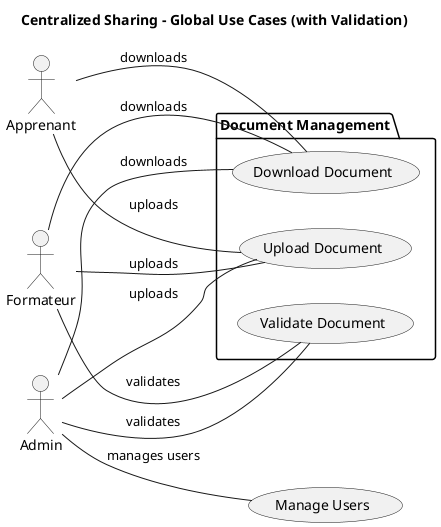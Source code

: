 @startuml
left to right direction

title Centralized Sharing – Global Use Cases (with Validation)

actor Formateur    as F
actor Apprenant as U
actor Admin       as A

package "Document Management" {
  usecase "Upload Document"    as UC_UD
  usecase "Download Document"  as UC_DD
  usecase "Validate Document"  as UC_VD
}

usecase "Manage Users"         as UC_MU

' Formateur permissions
F -- UC_UD : uploads
F -- UC_DD : downloads
F -- UC_VD : validates

' Apprenant permissions
U -- UC_UD : uploads
U -- UC_DD : downloads

' Admin permissions
A -- UC_UD : uploads
A -- UC_DD : downloads
A -- UC_VD : validates
A -- UC_MU : manages users
@enduml
